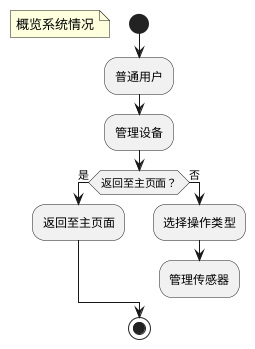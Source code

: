 @startuml
start
floating note left:概览系统情况
:普通用户;
:管理设备;
if(返回至主页面？)then(是)
:返回至主页面;
else(否)
:选择操作类型;
:管理传感器;
detach
endif
stop
@enduml